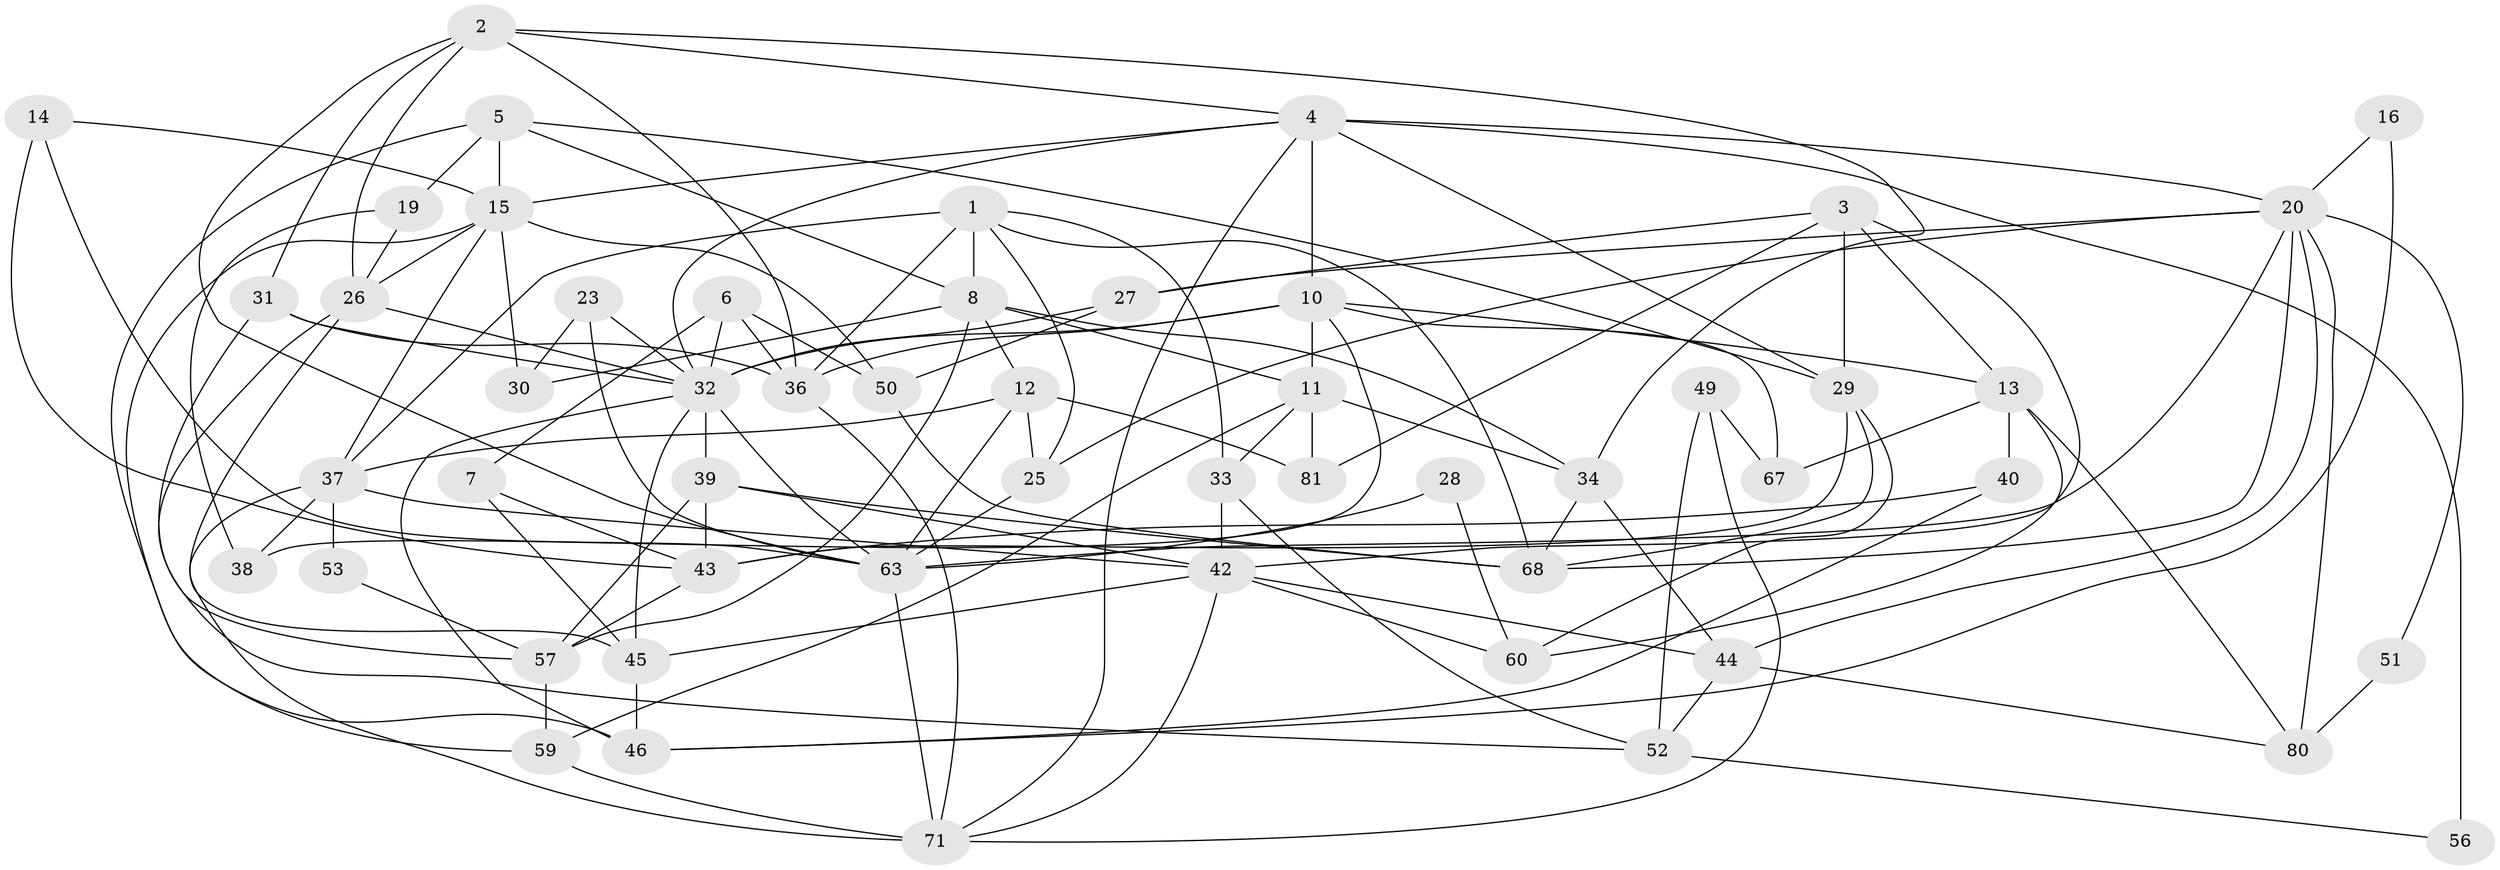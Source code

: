 // original degree distribution, {4: 0.27058823529411763, 3: 0.3176470588235294, 6: 0.058823529411764705, 5: 0.17647058823529413, 2: 0.10588235294117647, 7: 0.047058823529411764, 8: 0.023529411764705882}
// Generated by graph-tools (version 1.1) at 2025/41/03/06/25 10:41:57]
// undirected, 53 vertices, 131 edges
graph export_dot {
graph [start="1"]
  node [color=gray90,style=filled];
  1 [super="+72"];
  2 [super="+69"];
  3 [super="+17"];
  4 [super="+9"];
  5 [super="+84"];
  6 [super="+47"];
  7;
  8 [super="+21"];
  10 [super="+22"];
  11 [super="+78"];
  12 [super="+73"];
  13 [super="+66"];
  14;
  15 [super="+18"];
  16;
  19;
  20 [super="+24"];
  23;
  25;
  26 [super="+83"];
  27;
  28;
  29 [super="+64"];
  30;
  31;
  32 [super="+35"];
  33 [super="+41"];
  34 [super="+62"];
  36 [super="+58"];
  37 [super="+76"];
  38;
  39;
  40;
  42 [super="+55"];
  43 [super="+85"];
  44 [super="+54"];
  45 [super="+65"];
  46 [super="+48"];
  49;
  50 [super="+79"];
  51;
  52 [super="+61"];
  53;
  56 [super="+70"];
  57;
  59 [super="+74"];
  60;
  63 [super="+82"];
  67;
  68 [super="+75"];
  71 [super="+77"];
  80;
  81;
  1 -- 37;
  1 -- 8;
  1 -- 36 [weight=2];
  1 -- 33;
  1 -- 25;
  1 -- 68;
  2 -- 31;
  2 -- 36;
  2 -- 34;
  2 -- 63;
  2 -- 4;
  2 -- 26;
  3 -- 81;
  3 -- 13;
  3 -- 42;
  3 -- 27;
  3 -- 29;
  4 -- 10;
  4 -- 29;
  4 -- 32;
  4 -- 20;
  4 -- 71;
  4 -- 15;
  4 -- 56 [weight=2];
  5 -- 46;
  5 -- 8;
  5 -- 19;
  5 -- 15;
  5 -- 29;
  6 -- 32;
  6 -- 36;
  6 -- 50;
  6 -- 7;
  7 -- 45;
  7 -- 43;
  8 -- 30;
  8 -- 11;
  8 -- 57;
  8 -- 12;
  8 -- 34;
  10 -- 32 [weight=2];
  10 -- 13;
  10 -- 67;
  10 -- 36;
  10 -- 38;
  10 -- 11;
  11 -- 81;
  11 -- 33;
  11 -- 34;
  11 -- 59;
  12 -- 25;
  12 -- 81;
  12 -- 63;
  12 -- 37 [weight=2];
  13 -- 40 [weight=2];
  13 -- 60;
  13 -- 67;
  13 -- 80;
  14 -- 63;
  14 -- 43;
  14 -- 15;
  15 -- 26;
  15 -- 37;
  15 -- 30;
  15 -- 59;
  15 -- 50;
  16 -- 46;
  16 -- 20;
  19 -- 26;
  19 -- 38;
  20 -- 63;
  20 -- 25;
  20 -- 51;
  20 -- 80;
  20 -- 27;
  20 -- 44;
  20 -- 68;
  23 -- 32;
  23 -- 30;
  23 -- 63;
  25 -- 63;
  26 -- 52;
  26 -- 45;
  26 -- 32;
  27 -- 32;
  27 -- 50;
  28 -- 63;
  28 -- 60;
  29 -- 43;
  29 -- 60;
  29 -- 68;
  31 -- 57;
  31 -- 36;
  31 -- 32;
  32 -- 39;
  32 -- 45;
  32 -- 63;
  32 -- 46;
  33 -- 42;
  33 -- 52;
  34 -- 68;
  34 -- 44;
  36 -- 71;
  37 -- 38;
  37 -- 53;
  37 -- 71;
  37 -- 42;
  39 -- 57;
  39 -- 68;
  39 -- 42;
  39 -- 43;
  40 -- 43;
  40 -- 46;
  42 -- 71;
  42 -- 45;
  42 -- 60;
  42 -- 44;
  43 -- 57 [weight=2];
  44 -- 80;
  44 -- 52;
  45 -- 46;
  49 -- 67;
  49 -- 52;
  49 -- 71;
  50 -- 68;
  51 -- 80;
  52 -- 56;
  53 -- 57;
  57 -- 59;
  59 -- 71;
  63 -- 71 [weight=2];
}
